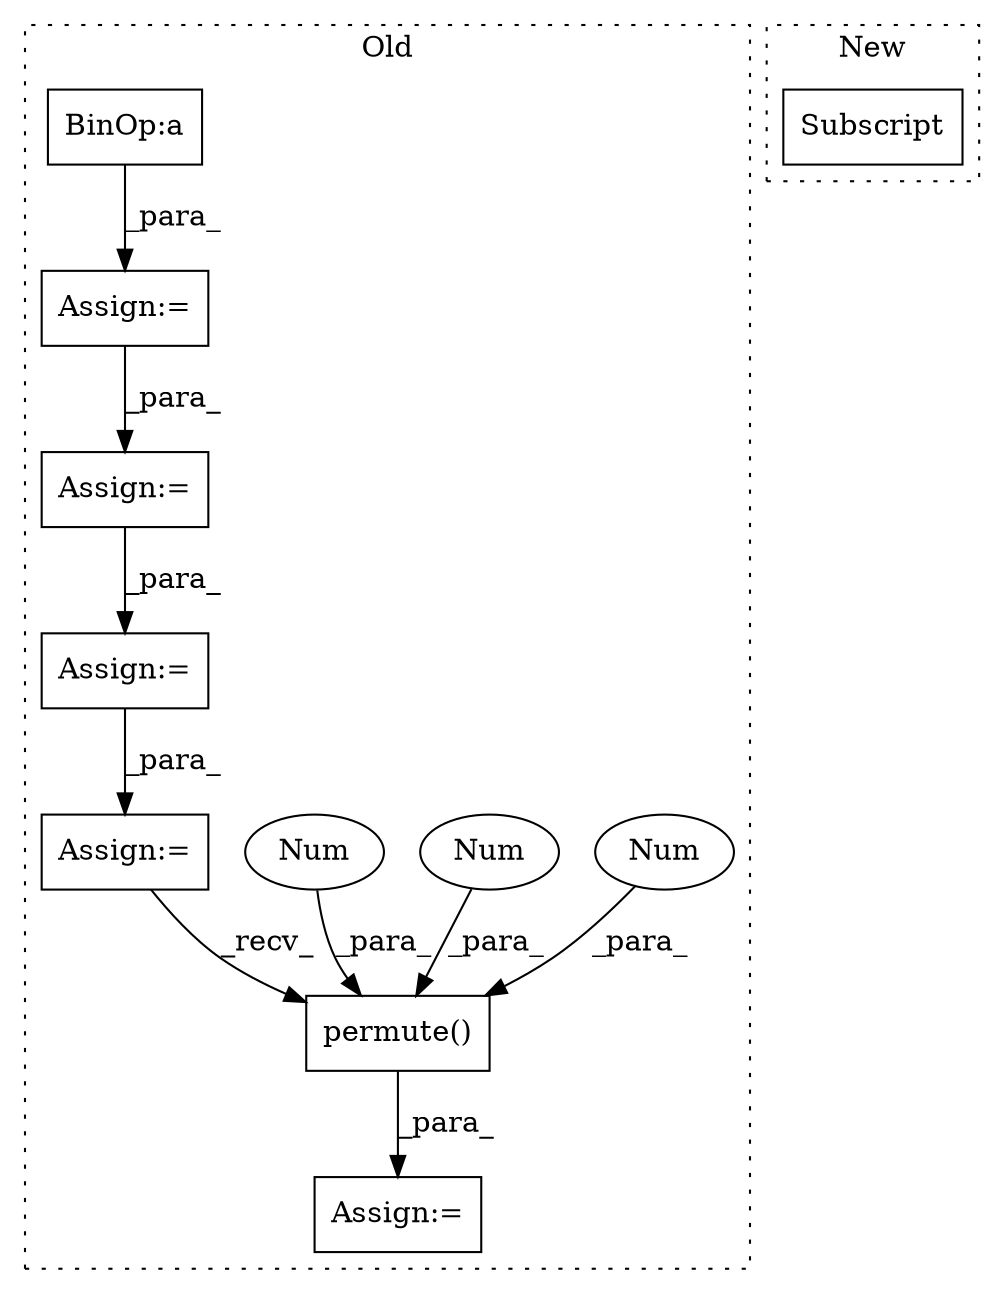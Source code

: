 digraph G {
subgraph cluster0 {
1 [label="permute()" a="75" s="5896,5918" l="12,1" shape="box"];
3 [label="Num" a="76" s="5911" l="1" shape="ellipse"];
4 [label="Num" a="76" s="5917" l="1" shape="ellipse"];
5 [label="Num" a="76" s="5914" l="1" shape="ellipse"];
6 [label="Assign:=" a="68" s="5893" l="3" shape="box"];
7 [label="Assign:=" a="68" s="5418" l="3" shape="box"];
8 [label="Assign:=" a="68" s="5778" l="3" shape="box"];
9 [label="Assign:=" a="68" s="5717" l="3" shape="box"];
10 [label="BinOp:a" a="82" s="5445" l="3" shape="box"];
11 [label="Assign:=" a="68" s="5751" l="3" shape="box"];
label = "Old";
style="dotted";
}
subgraph cluster1 {
2 [label="Subscript" a="63" s="4040,0" l="10,0" shape="box"];
label = "New";
style="dotted";
}
1 -> 6 [label="_para_"];
3 -> 1 [label="_para_"];
4 -> 1 [label="_para_"];
5 -> 1 [label="_para_"];
7 -> 9 [label="_para_"];
8 -> 1 [label="_recv_"];
9 -> 11 [label="_para_"];
10 -> 7 [label="_para_"];
11 -> 8 [label="_para_"];
}